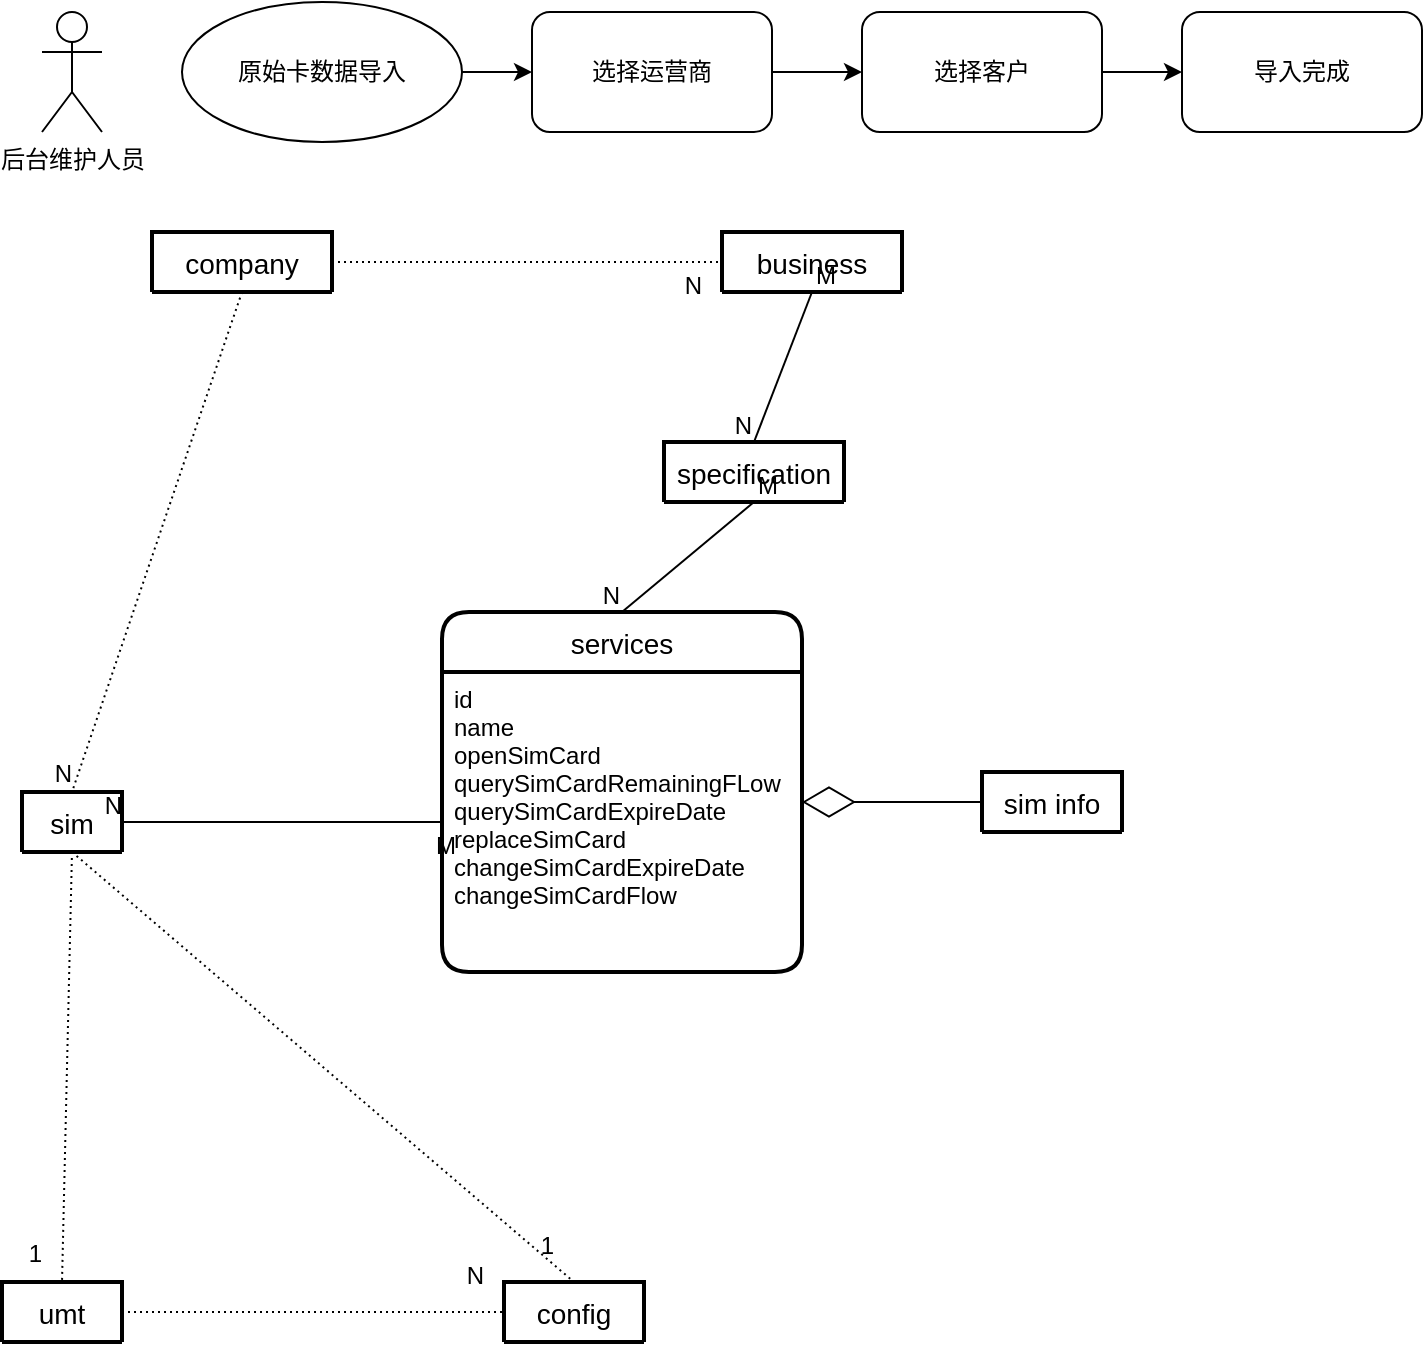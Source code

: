 <mxfile version="15.2.1" type="github">
  <diagram id="8i0z2yBYm35wQxp-j-kL" name="Page-1">
    <mxGraphModel dx="1206" dy="670" grid="1" gridSize="10" guides="1" tooltips="1" connect="1" arrows="1" fold="1" page="1" pageScale="1" pageWidth="827" pageHeight="1169" math="0" shadow="0">
      <root>
        <mxCell id="0" />
        <mxCell id="1" parent="0" />
        <mxCell id="KPIgxCdau-Nn7WFb0asv-52" value="sim" style="swimlane;childLayout=stackLayout;horizontal=1;startSize=30;horizontalStack=0;rounded=1;fontSize=14;fontStyle=0;strokeWidth=2;resizeParent=0;resizeLast=1;shadow=0;dashed=0;align=center;" parent="1" vertex="1" collapsed="1">
          <mxGeometry x="59" y="425" width="50" height="30" as="geometry">
            <mxRectangle x="334" y="80" width="160" height="120" as="alternateBounds" />
          </mxGeometry>
        </mxCell>
        <mxCell id="KPIgxCdau-Nn7WFb0asv-53" value="iccid" style="align=left;strokeColor=none;fillColor=none;spacingLeft=4;fontSize=12;verticalAlign=top;resizable=0;rotatable=0;part=1;" parent="KPIgxCdau-Nn7WFb0asv-52" vertex="1">
          <mxGeometry y="30" width="50" as="geometry" />
        </mxCell>
        <mxCell id="KPIgxCdau-Nn7WFb0asv-54" value="umt" style="swimlane;childLayout=stackLayout;horizontal=1;startSize=30;horizontalStack=0;rounded=1;fontSize=14;fontStyle=0;strokeWidth=2;resizeParent=0;resizeLast=1;shadow=0;dashed=0;align=center;" parent="1" vertex="1" collapsed="1">
          <mxGeometry x="49" y="670" width="60" height="30" as="geometry">
            <mxRectangle x="620" y="30" width="160" height="120" as="alternateBounds" />
          </mxGeometry>
        </mxCell>
        <mxCell id="KPIgxCdau-Nn7WFb0asv-55" value="iccid" style="align=left;strokeColor=none;fillColor=none;spacingLeft=4;fontSize=12;verticalAlign=top;resizable=0;rotatable=0;part=1;" parent="KPIgxCdau-Nn7WFb0asv-54" vertex="1">
          <mxGeometry y="30" width="60" as="geometry" />
        </mxCell>
        <mxCell id="KPIgxCdau-Nn7WFb0asv-68" value="config" style="swimlane;childLayout=stackLayout;horizontal=1;startSize=30;horizontalStack=0;rounded=1;fontSize=14;fontStyle=0;strokeWidth=2;resizeParent=0;resizeLast=1;shadow=0;dashed=0;align=center;" parent="1" vertex="1" collapsed="1">
          <mxGeometry x="300" y="670" width="70" height="30" as="geometry">
            <mxRectangle x="620" y="250" width="160" height="120" as="alternateBounds" />
          </mxGeometry>
        </mxCell>
        <mxCell id="KPIgxCdau-Nn7WFb0asv-69" value="iccid" style="align=left;strokeColor=none;fillColor=none;spacingLeft=4;fontSize=12;verticalAlign=top;resizable=0;rotatable=0;part=1;" parent="KPIgxCdau-Nn7WFb0asv-68" vertex="1">
          <mxGeometry y="30" width="70" as="geometry" />
        </mxCell>
        <mxCell id="KPIgxCdau-Nn7WFb0asv-86" value="" style="endArrow=none;html=1;rounded=0;dashed=1;dashPattern=1 2;entryX=0.5;entryY=0;entryDx=0;entryDy=0;exitX=0.5;exitY=1;exitDx=0;exitDy=0;" parent="1" source="KPIgxCdau-Nn7WFb0asv-52" target="KPIgxCdau-Nn7WFb0asv-54" edge="1">
          <mxGeometry relative="1" as="geometry">
            <mxPoint x="184" y="355" as="sourcePoint" />
            <mxPoint x="669" y="605" as="targetPoint" />
          </mxGeometry>
        </mxCell>
        <mxCell id="KPIgxCdau-Nn7WFb0asv-87" value="1" style="resizable=0;html=1;align=right;verticalAlign=bottom;" parent="KPIgxCdau-Nn7WFb0asv-86" connectable="0" vertex="1">
          <mxGeometry x="1" relative="1" as="geometry">
            <mxPoint x="-10" y="-5" as="offset" />
          </mxGeometry>
        </mxCell>
        <mxCell id="KPIgxCdau-Nn7WFb0asv-89" value="" style="endArrow=none;html=1;rounded=0;dashed=1;dashPattern=1 2;exitX=0.5;exitY=1;exitDx=0;exitDy=0;entryX=0.5;entryY=0;entryDx=0;entryDy=0;" parent="1" source="KPIgxCdau-Nn7WFb0asv-52" target="KPIgxCdau-Nn7WFb0asv-68" edge="1">
          <mxGeometry relative="1" as="geometry">
            <mxPoint x="379" y="665" as="sourcePoint" />
            <mxPoint x="539" y="665" as="targetPoint" />
          </mxGeometry>
        </mxCell>
        <mxCell id="KPIgxCdau-Nn7WFb0asv-90" value="1" style="resizable=0;html=1;align=right;verticalAlign=bottom;" parent="KPIgxCdau-Nn7WFb0asv-89" connectable="0" vertex="1">
          <mxGeometry x="1" relative="1" as="geometry">
            <mxPoint x="-10" y="-10" as="offset" />
          </mxGeometry>
        </mxCell>
        <mxCell id="KPIgxCdau-Nn7WFb0asv-91" value="" style="endArrow=none;html=1;rounded=0;dashed=1;dashPattern=1 2;exitX=1;exitY=0.5;exitDx=0;exitDy=0;entryX=0;entryY=0.5;entryDx=0;entryDy=0;" parent="1" source="KPIgxCdau-Nn7WFb0asv-54" target="KPIgxCdau-Nn7WFb0asv-68" edge="1">
          <mxGeometry relative="1" as="geometry">
            <mxPoint x="379" y="665" as="sourcePoint" />
            <mxPoint x="329" y="665" as="targetPoint" />
          </mxGeometry>
        </mxCell>
        <mxCell id="KPIgxCdau-Nn7WFb0asv-92" value="N" style="resizable=0;html=1;align=right;verticalAlign=bottom;" parent="KPIgxCdau-Nn7WFb0asv-91" connectable="0" vertex="1">
          <mxGeometry x="1" relative="1" as="geometry">
            <mxPoint x="-10" y="-10" as="offset" />
          </mxGeometry>
        </mxCell>
        <mxCell id="QQAnmTs4B6Wm3DgmzwEc-23" value="" style="edgeStyle=orthogonalEdgeStyle;rounded=0;orthogonalLoop=1;jettySize=auto;html=1;" parent="1" source="QQAnmTs4B6Wm3DgmzwEc-12" target="QQAnmTs4B6Wm3DgmzwEc-17" edge="1">
          <mxGeometry relative="1" as="geometry" />
        </mxCell>
        <mxCell id="QQAnmTs4B6Wm3DgmzwEc-12" value="原始卡数据导入" style="ellipse;whiteSpace=wrap;html=1;" parent="1" vertex="1">
          <mxGeometry x="139" y="30" width="140" height="70" as="geometry" />
        </mxCell>
        <mxCell id="QQAnmTs4B6Wm3DgmzwEc-13" value="后台维护人员" style="shape=umlActor;verticalLabelPosition=bottom;verticalAlign=top;html=1;" parent="1" vertex="1">
          <mxGeometry x="69" y="35" width="30" height="60" as="geometry" />
        </mxCell>
        <mxCell id="QQAnmTs4B6Wm3DgmzwEc-19" style="edgeStyle=orthogonalEdgeStyle;rounded=0;orthogonalLoop=1;jettySize=auto;html=1;exitX=1;exitY=0.5;exitDx=0;exitDy=0;entryX=0;entryY=0.5;entryDx=0;entryDy=0;" parent="1" source="QQAnmTs4B6Wm3DgmzwEc-17" target="QQAnmTs4B6Wm3DgmzwEc-18" edge="1">
          <mxGeometry relative="1" as="geometry" />
        </mxCell>
        <mxCell id="QQAnmTs4B6Wm3DgmzwEc-17" value="选择运营商" style="rounded=1;whiteSpace=wrap;html=1;" parent="1" vertex="1">
          <mxGeometry x="314" y="35" width="120" height="60" as="geometry" />
        </mxCell>
        <mxCell id="QQAnmTs4B6Wm3DgmzwEc-21" style="edgeStyle=orthogonalEdgeStyle;rounded=0;orthogonalLoop=1;jettySize=auto;html=1;exitX=1;exitY=0.5;exitDx=0;exitDy=0;entryX=0;entryY=0.5;entryDx=0;entryDy=0;" parent="1" source="QQAnmTs4B6Wm3DgmzwEc-18" target="QQAnmTs4B6Wm3DgmzwEc-20" edge="1">
          <mxGeometry relative="1" as="geometry" />
        </mxCell>
        <mxCell id="QQAnmTs4B6Wm3DgmzwEc-18" value="选择客户" style="rounded=1;whiteSpace=wrap;html=1;" parent="1" vertex="1">
          <mxGeometry x="479" y="35" width="120" height="60" as="geometry" />
        </mxCell>
        <mxCell id="QQAnmTs4B6Wm3DgmzwEc-20" value="导入完成" style="rounded=1;whiteSpace=wrap;html=1;" parent="1" vertex="1">
          <mxGeometry x="639" y="35" width="120" height="60" as="geometry" />
        </mxCell>
        <mxCell id="QQAnmTs4B6Wm3DgmzwEc-24" value="company" style="swimlane;childLayout=stackLayout;horizontal=1;startSize=30;horizontalStack=0;rounded=1;fontSize=14;fontStyle=0;strokeWidth=2;resizeParent=0;resizeLast=1;shadow=0;dashed=0;align=center;" parent="1" vertex="1" collapsed="1">
          <mxGeometry x="124" y="145" width="90" height="30" as="geometry">
            <mxRectangle x="20" y="630" width="160" height="120" as="alternateBounds" />
          </mxGeometry>
        </mxCell>
        <mxCell id="QQAnmTs4B6Wm3DgmzwEc-25" value="id" style="align=left;strokeColor=none;fillColor=none;spacingLeft=4;fontSize=12;verticalAlign=top;resizable=0;rotatable=0;part=1;" parent="QQAnmTs4B6Wm3DgmzwEc-24" vertex="1">
          <mxGeometry y="30" width="90" as="geometry" />
        </mxCell>
        <mxCell id="QQAnmTs4B6Wm3DgmzwEc-26" value="business" style="swimlane;childLayout=stackLayout;horizontal=1;startSize=30;horizontalStack=0;rounded=1;fontSize=14;fontStyle=0;strokeWidth=2;resizeParent=0;resizeLast=1;shadow=0;dashed=0;align=center;" parent="1" vertex="1" collapsed="1">
          <mxGeometry x="409" y="145" width="90" height="30" as="geometry">
            <mxRectangle x="240" y="585" width="160" height="120" as="alternateBounds" />
          </mxGeometry>
        </mxCell>
        <mxCell id="QQAnmTs4B6Wm3DgmzwEc-27" value="id" style="align=left;strokeColor=none;fillColor=none;spacingLeft=4;fontSize=12;verticalAlign=top;resizable=0;rotatable=0;part=1;" parent="QQAnmTs4B6Wm3DgmzwEc-26" vertex="1">
          <mxGeometry y="30" width="90" as="geometry" />
        </mxCell>
        <mxCell id="QQAnmTs4B6Wm3DgmzwEc-29" value="" style="endArrow=none;html=1;rounded=0;dashed=1;dashPattern=1 2;entryX=0;entryY=0.5;entryDx=0;entryDy=0;exitX=1;exitY=0.5;exitDx=0;exitDy=0;" parent="1" source="QQAnmTs4B6Wm3DgmzwEc-24" target="QQAnmTs4B6Wm3DgmzwEc-26" edge="1">
          <mxGeometry relative="1" as="geometry">
            <mxPoint x="339" y="-75" as="sourcePoint" />
            <mxPoint x="219" y="-125" as="targetPoint" />
            <Array as="points" />
          </mxGeometry>
        </mxCell>
        <mxCell id="QQAnmTs4B6Wm3DgmzwEc-30" value="N" style="resizable=0;html=1;align=right;verticalAlign=bottom;" parent="QQAnmTs4B6Wm3DgmzwEc-29" connectable="0" vertex="1">
          <mxGeometry x="1" relative="1" as="geometry">
            <mxPoint x="-10" y="20" as="offset" />
          </mxGeometry>
        </mxCell>
        <mxCell id="QQAnmTs4B6Wm3DgmzwEc-31" value="services" style="swimlane;childLayout=stackLayout;horizontal=1;startSize=30;horizontalStack=0;rounded=1;fontSize=14;fontStyle=0;strokeWidth=2;resizeParent=0;resizeLast=1;shadow=0;dashed=0;align=center;" parent="1" vertex="1">
          <mxGeometry x="269" y="335" width="180" height="180" as="geometry">
            <mxRectangle x="300" y="710" width="90" height="30" as="alternateBounds" />
          </mxGeometry>
        </mxCell>
        <mxCell id="QQAnmTs4B6Wm3DgmzwEc-32" value="id&#xa;name&#xa;openSimCard&#xa;querySimCardRemainingFLow&#xa;querySimCardExpireDate&#xa;replaceSimCard&#xa;changeSimCardExpireDate&#xa;changeSimCardFlow" style="align=left;strokeColor=none;fillColor=none;spacingLeft=4;fontSize=12;verticalAlign=top;resizable=0;rotatable=0;part=1;" parent="QQAnmTs4B6Wm3DgmzwEc-31" vertex="1">
          <mxGeometry y="30" width="180" height="150" as="geometry" />
        </mxCell>
        <mxCell id="QQAnmTs4B6Wm3DgmzwEc-35" value="" style="endArrow=none;html=1;rounded=0;exitX=0.5;exitY=1;exitDx=0;exitDy=0;entryX=0.5;entryY=0;entryDx=0;entryDy=0;" parent="1" source="QQAnmTs4B6Wm3DgmzwEc-26" target="x91Q8Sjjvkha9xgTCAtK-6" edge="1">
          <mxGeometry relative="1" as="geometry">
            <mxPoint x="309" y="255" as="sourcePoint" />
            <mxPoint x="489" y="255" as="targetPoint" />
          </mxGeometry>
        </mxCell>
        <mxCell id="QQAnmTs4B6Wm3DgmzwEc-36" value="M" style="resizable=0;html=1;align=left;verticalAlign=bottom;" parent="QQAnmTs4B6Wm3DgmzwEc-35" connectable="0" vertex="1">
          <mxGeometry x="-1" relative="1" as="geometry" />
        </mxCell>
        <mxCell id="QQAnmTs4B6Wm3DgmzwEc-37" value="N" style="resizable=0;html=1;align=right;verticalAlign=bottom;" parent="QQAnmTs4B6Wm3DgmzwEc-35" connectable="0" vertex="1">
          <mxGeometry x="1" relative="1" as="geometry" />
        </mxCell>
        <mxCell id="QQAnmTs4B6Wm3DgmzwEc-40" value="" style="endArrow=none;html=1;rounded=0;dashed=1;dashPattern=1 2;exitX=0.5;exitY=1;exitDx=0;exitDy=0;entryX=0.5;entryY=0;entryDx=0;entryDy=0;" parent="1" source="QQAnmTs4B6Wm3DgmzwEc-24" target="KPIgxCdau-Nn7WFb0asv-52" edge="1">
          <mxGeometry relative="1" as="geometry">
            <mxPoint x="129" y="399.5" as="sourcePoint" />
            <mxPoint x="289" y="399.5" as="targetPoint" />
          </mxGeometry>
        </mxCell>
        <mxCell id="QQAnmTs4B6Wm3DgmzwEc-41" value="N" style="resizable=0;html=1;align=right;verticalAlign=bottom;" parent="QQAnmTs4B6Wm3DgmzwEc-40" connectable="0" vertex="1">
          <mxGeometry x="1" relative="1" as="geometry" />
        </mxCell>
        <mxCell id="QQAnmTs4B6Wm3DgmzwEc-42" value="" style="endArrow=none;html=1;rounded=0;entryX=1;entryY=0.5;entryDx=0;entryDy=0;exitX=0;exitY=0.5;exitDx=0;exitDy=0;" parent="1" source="QQAnmTs4B6Wm3DgmzwEc-32" target="KPIgxCdau-Nn7WFb0asv-52" edge="1">
          <mxGeometry relative="1" as="geometry">
            <mxPoint x="319" y="340" as="sourcePoint" />
            <mxPoint x="539" y="325" as="targetPoint" />
          </mxGeometry>
        </mxCell>
        <mxCell id="QQAnmTs4B6Wm3DgmzwEc-43" value="M" style="resizable=0;html=1;align=left;verticalAlign=bottom;" parent="QQAnmTs4B6Wm3DgmzwEc-42" connectable="0" vertex="1">
          <mxGeometry x="-1" relative="1" as="geometry">
            <mxPoint x="-5" y="20" as="offset" />
          </mxGeometry>
        </mxCell>
        <mxCell id="QQAnmTs4B6Wm3DgmzwEc-44" value="N" style="resizable=0;html=1;align=right;verticalAlign=bottom;" parent="QQAnmTs4B6Wm3DgmzwEc-42" connectable="0" vertex="1">
          <mxGeometry x="1" relative="1" as="geometry" />
        </mxCell>
        <mxCell id="x91Q8Sjjvkha9xgTCAtK-5" value="" style="endArrow=diamondThin;endFill=0;endSize=24;html=1;exitX=0;exitY=0.5;exitDx=0;exitDy=0;" edge="1" parent="1" source="x91Q8Sjjvkha9xgTCAtK-11">
          <mxGeometry width="160" relative="1" as="geometry">
            <mxPoint x="549" y="425" as="sourcePoint" />
            <mxPoint x="449" y="430" as="targetPoint" />
          </mxGeometry>
        </mxCell>
        <mxCell id="x91Q8Sjjvkha9xgTCAtK-6" value="specification" style="swimlane;childLayout=stackLayout;horizontal=1;startSize=30;horizontalStack=0;rounded=1;fontSize=14;fontStyle=0;strokeWidth=2;resizeParent=0;resizeLast=1;shadow=0;dashed=0;align=center;" vertex="1" collapsed="1" parent="1">
          <mxGeometry x="380" y="250" width="90" height="30" as="geometry">
            <mxRectangle x="240" y="585" width="160" height="120" as="alternateBounds" />
          </mxGeometry>
        </mxCell>
        <mxCell id="x91Q8Sjjvkha9xgTCAtK-7" value="id" style="align=left;strokeColor=none;fillColor=none;spacingLeft=4;fontSize=12;verticalAlign=top;resizable=0;rotatable=0;part=1;" vertex="1" parent="x91Q8Sjjvkha9xgTCAtK-6">
          <mxGeometry y="30" width="90" as="geometry" />
        </mxCell>
        <mxCell id="x91Q8Sjjvkha9xgTCAtK-8" value="" style="endArrow=none;html=1;rounded=0;exitX=0.5;exitY=1;exitDx=0;exitDy=0;entryX=0.5;entryY=0;entryDx=0;entryDy=0;" edge="1" parent="1" source="x91Q8Sjjvkha9xgTCAtK-6" target="QQAnmTs4B6Wm3DgmzwEc-31">
          <mxGeometry relative="1" as="geometry">
            <mxPoint x="539" y="225" as="sourcePoint" />
            <mxPoint x="459" y="285" as="targetPoint" />
          </mxGeometry>
        </mxCell>
        <mxCell id="x91Q8Sjjvkha9xgTCAtK-9" value="M" style="resizable=0;html=1;align=left;verticalAlign=bottom;" connectable="0" vertex="1" parent="x91Q8Sjjvkha9xgTCAtK-8">
          <mxGeometry x="-1" relative="1" as="geometry" />
        </mxCell>
        <mxCell id="x91Q8Sjjvkha9xgTCAtK-10" value="N" style="resizable=0;html=1;align=right;verticalAlign=bottom;" connectable="0" vertex="1" parent="x91Q8Sjjvkha9xgTCAtK-8">
          <mxGeometry x="1" relative="1" as="geometry" />
        </mxCell>
        <mxCell id="x91Q8Sjjvkha9xgTCAtK-11" value="sim info" style="swimlane;childLayout=stackLayout;horizontal=1;startSize=30;horizontalStack=0;rounded=1;fontSize=14;fontStyle=0;strokeWidth=2;resizeParent=0;resizeLast=1;shadow=0;dashed=0;align=center;" vertex="1" collapsed="1" parent="1">
          <mxGeometry x="539" y="415" width="70" height="30" as="geometry">
            <mxRectangle x="620" y="250" width="160" height="120" as="alternateBounds" />
          </mxGeometry>
        </mxCell>
        <mxCell id="x91Q8Sjjvkha9xgTCAtK-12" value="iccid" style="align=left;strokeColor=none;fillColor=none;spacingLeft=4;fontSize=12;verticalAlign=top;resizable=0;rotatable=0;part=1;" vertex="1" parent="x91Q8Sjjvkha9xgTCAtK-11">
          <mxGeometry y="30" width="70" as="geometry" />
        </mxCell>
      </root>
    </mxGraphModel>
  </diagram>
</mxfile>
